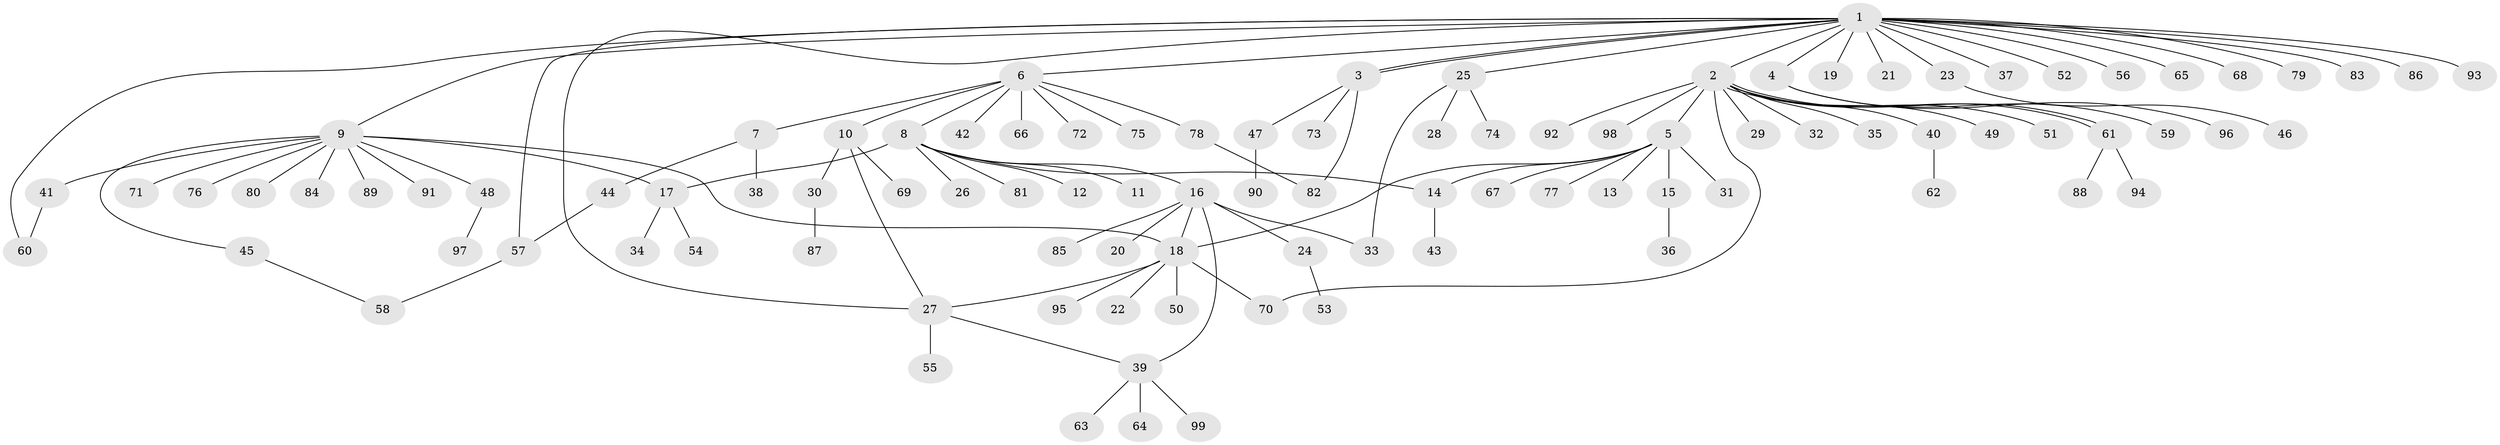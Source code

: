 // coarse degree distribution, {23: 0.01282051282051282, 12: 0.02564102564102564, 2: 0.08974358974358974, 14: 0.01282051282051282, 8: 0.01282051282051282, 3: 0.0641025641025641, 7: 0.02564102564102564, 1: 0.717948717948718, 6: 0.01282051282051282, 4: 0.02564102564102564}
// Generated by graph-tools (version 1.1) at 2025/41/03/06/25 10:41:45]
// undirected, 99 vertices, 113 edges
graph export_dot {
graph [start="1"]
  node [color=gray90,style=filled];
  1;
  2;
  3;
  4;
  5;
  6;
  7;
  8;
  9;
  10;
  11;
  12;
  13;
  14;
  15;
  16;
  17;
  18;
  19;
  20;
  21;
  22;
  23;
  24;
  25;
  26;
  27;
  28;
  29;
  30;
  31;
  32;
  33;
  34;
  35;
  36;
  37;
  38;
  39;
  40;
  41;
  42;
  43;
  44;
  45;
  46;
  47;
  48;
  49;
  50;
  51;
  52;
  53;
  54;
  55;
  56;
  57;
  58;
  59;
  60;
  61;
  62;
  63;
  64;
  65;
  66;
  67;
  68;
  69;
  70;
  71;
  72;
  73;
  74;
  75;
  76;
  77;
  78;
  79;
  80;
  81;
  82;
  83;
  84;
  85;
  86;
  87;
  88;
  89;
  90;
  91;
  92;
  93;
  94;
  95;
  96;
  97;
  98;
  99;
  1 -- 2;
  1 -- 3;
  1 -- 3;
  1 -- 4;
  1 -- 6;
  1 -- 9;
  1 -- 19;
  1 -- 21;
  1 -- 23;
  1 -- 25;
  1 -- 27;
  1 -- 37;
  1 -- 52;
  1 -- 56;
  1 -- 57;
  1 -- 60;
  1 -- 65;
  1 -- 68;
  1 -- 79;
  1 -- 83;
  1 -- 86;
  1 -- 93;
  2 -- 5;
  2 -- 29;
  2 -- 32;
  2 -- 35;
  2 -- 40;
  2 -- 49;
  2 -- 51;
  2 -- 61;
  2 -- 61;
  2 -- 70;
  2 -- 92;
  2 -- 98;
  3 -- 47;
  3 -- 73;
  3 -- 82;
  4 -- 59;
  4 -- 96;
  5 -- 13;
  5 -- 14;
  5 -- 15;
  5 -- 18;
  5 -- 31;
  5 -- 67;
  5 -- 77;
  6 -- 7;
  6 -- 8;
  6 -- 10;
  6 -- 42;
  6 -- 66;
  6 -- 72;
  6 -- 75;
  6 -- 78;
  7 -- 38;
  7 -- 44;
  8 -- 11;
  8 -- 12;
  8 -- 14;
  8 -- 16;
  8 -- 17;
  8 -- 26;
  8 -- 81;
  9 -- 17;
  9 -- 18;
  9 -- 41;
  9 -- 45;
  9 -- 48;
  9 -- 71;
  9 -- 76;
  9 -- 80;
  9 -- 84;
  9 -- 89;
  9 -- 91;
  10 -- 27;
  10 -- 30;
  10 -- 69;
  14 -- 43;
  15 -- 36;
  16 -- 18;
  16 -- 20;
  16 -- 24;
  16 -- 33;
  16 -- 39;
  16 -- 85;
  17 -- 34;
  17 -- 54;
  18 -- 22;
  18 -- 27;
  18 -- 50;
  18 -- 70;
  18 -- 95;
  23 -- 46;
  24 -- 53;
  25 -- 28;
  25 -- 33;
  25 -- 74;
  27 -- 39;
  27 -- 55;
  30 -- 87;
  39 -- 63;
  39 -- 64;
  39 -- 99;
  40 -- 62;
  41 -- 60;
  44 -- 57;
  45 -- 58;
  47 -- 90;
  48 -- 97;
  57 -- 58;
  61 -- 88;
  61 -- 94;
  78 -- 82;
}

